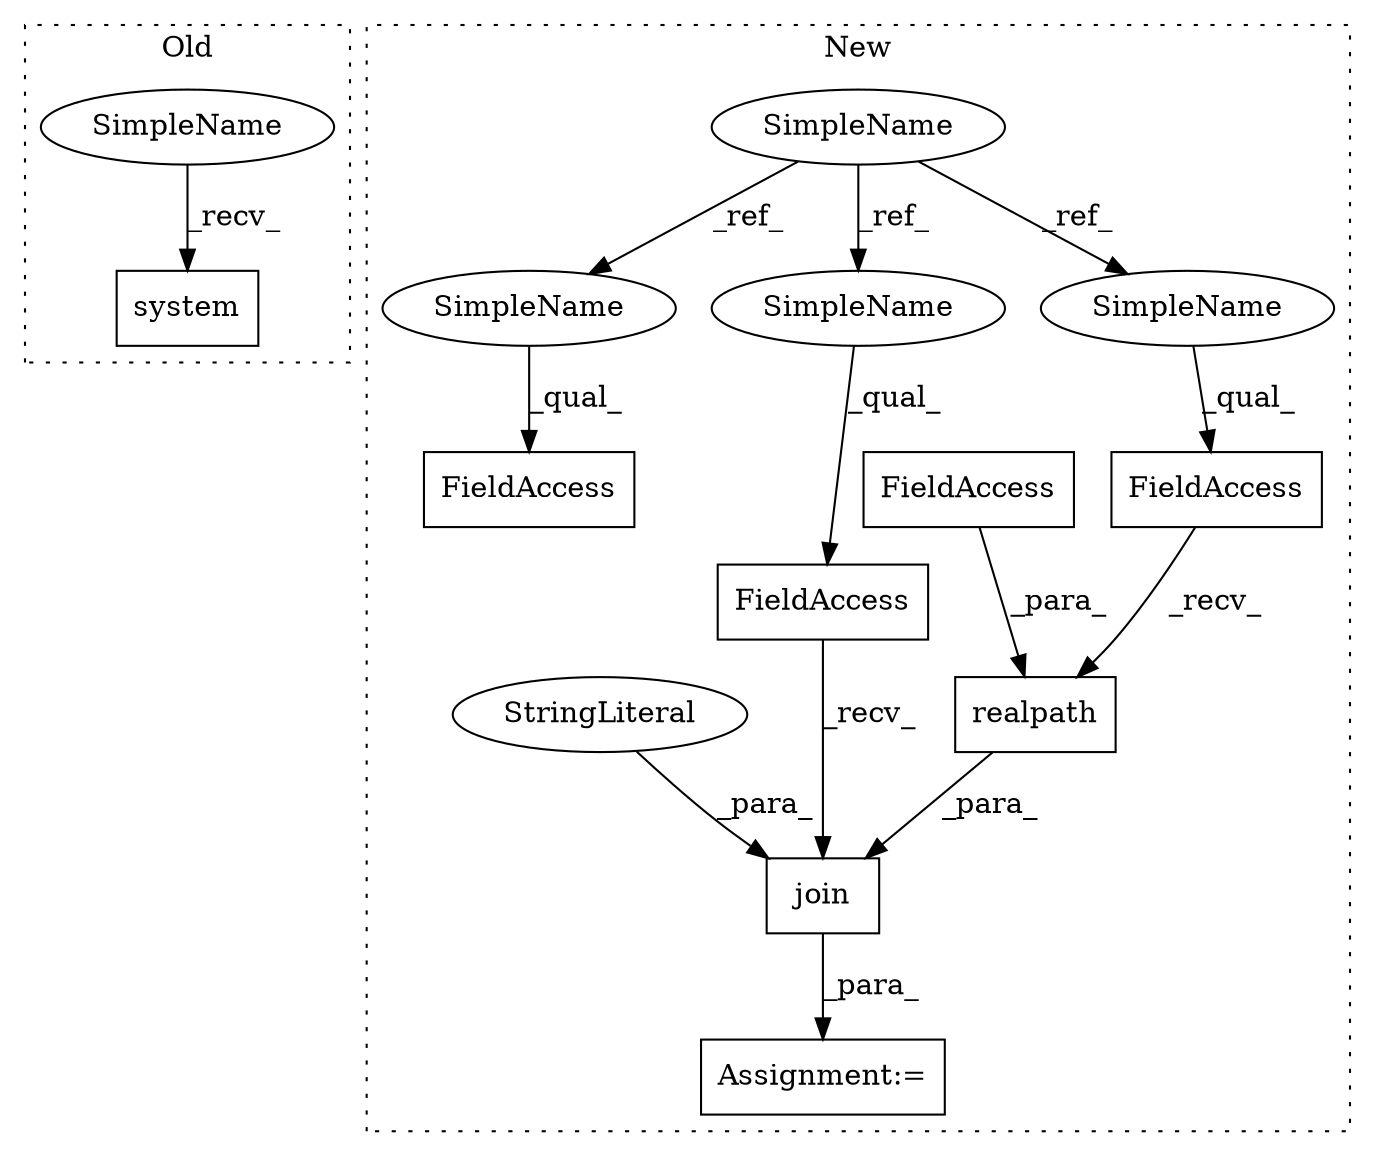digraph G {
subgraph cluster0 {
1 [label="system" a="32" s="1389,1645" l="7,1" shape="box"];
14 [label="SimpleName" a="42" s="1386" l="2" shape="ellipse"];
label = "Old";
style="dotted";
}
subgraph cluster1 {
2 [label="realpath" a="32" s="1626,1643" l="9,1" shape="box"];
3 [label="FieldAccess" a="22" s="1635" l="8" shape="box"];
4 [label="FieldAccess" a="22" s="1618" l="7" shape="box"];
5 [label="SimpleName" a="42" s="1374" l="2" shape="ellipse"];
6 [label="FieldAccess" a="22" s="1589" l="7" shape="box"];
7 [label="FieldAccess" a="22" s="1602" l="7" shape="box"];
8 [label="join" a="32" s="1597,1663" l="5,1" shape="box"];
9 [label="StringLiteral" a="45" s="1646" l="7" shape="ellipse"];
10 [label="Assignment:=" a="7" s="1588" l="1" shape="box"];
11 [label="SimpleName" a="42" s="1602" l="2" shape="ellipse"];
12 [label="SimpleName" a="42" s="1618" l="2" shape="ellipse"];
13 [label="SimpleName" a="42" s="1589" l="2" shape="ellipse"];
label = "New";
style="dotted";
}
2 -> 8 [label="_para_"];
3 -> 2 [label="_para_"];
4 -> 2 [label="_recv_"];
5 -> 12 [label="_ref_"];
5 -> 11 [label="_ref_"];
5 -> 13 [label="_ref_"];
6 -> 8 [label="_recv_"];
8 -> 10 [label="_para_"];
9 -> 8 [label="_para_"];
11 -> 7 [label="_qual_"];
12 -> 4 [label="_qual_"];
13 -> 6 [label="_qual_"];
14 -> 1 [label="_recv_"];
}